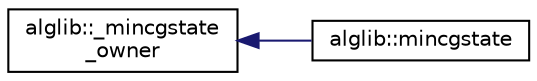 digraph "Graphical Class Hierarchy"
{
  edge [fontname="Helvetica",fontsize="10",labelfontname="Helvetica",labelfontsize="10"];
  node [fontname="Helvetica",fontsize="10",shape=record];
  rankdir="LR";
  Node0 [label="alglib::_mincgstate\l_owner",height=0.2,width=0.4,color="black", fillcolor="white", style="filled",URL="$classalglib_1_1__mincgstate__owner.html"];
  Node0 -> Node1 [dir="back",color="midnightblue",fontsize="10",style="solid",fontname="Helvetica"];
  Node1 [label="alglib::mincgstate",height=0.2,width=0.4,color="black", fillcolor="white", style="filled",URL="$classalglib_1_1mincgstate.html"];
}
